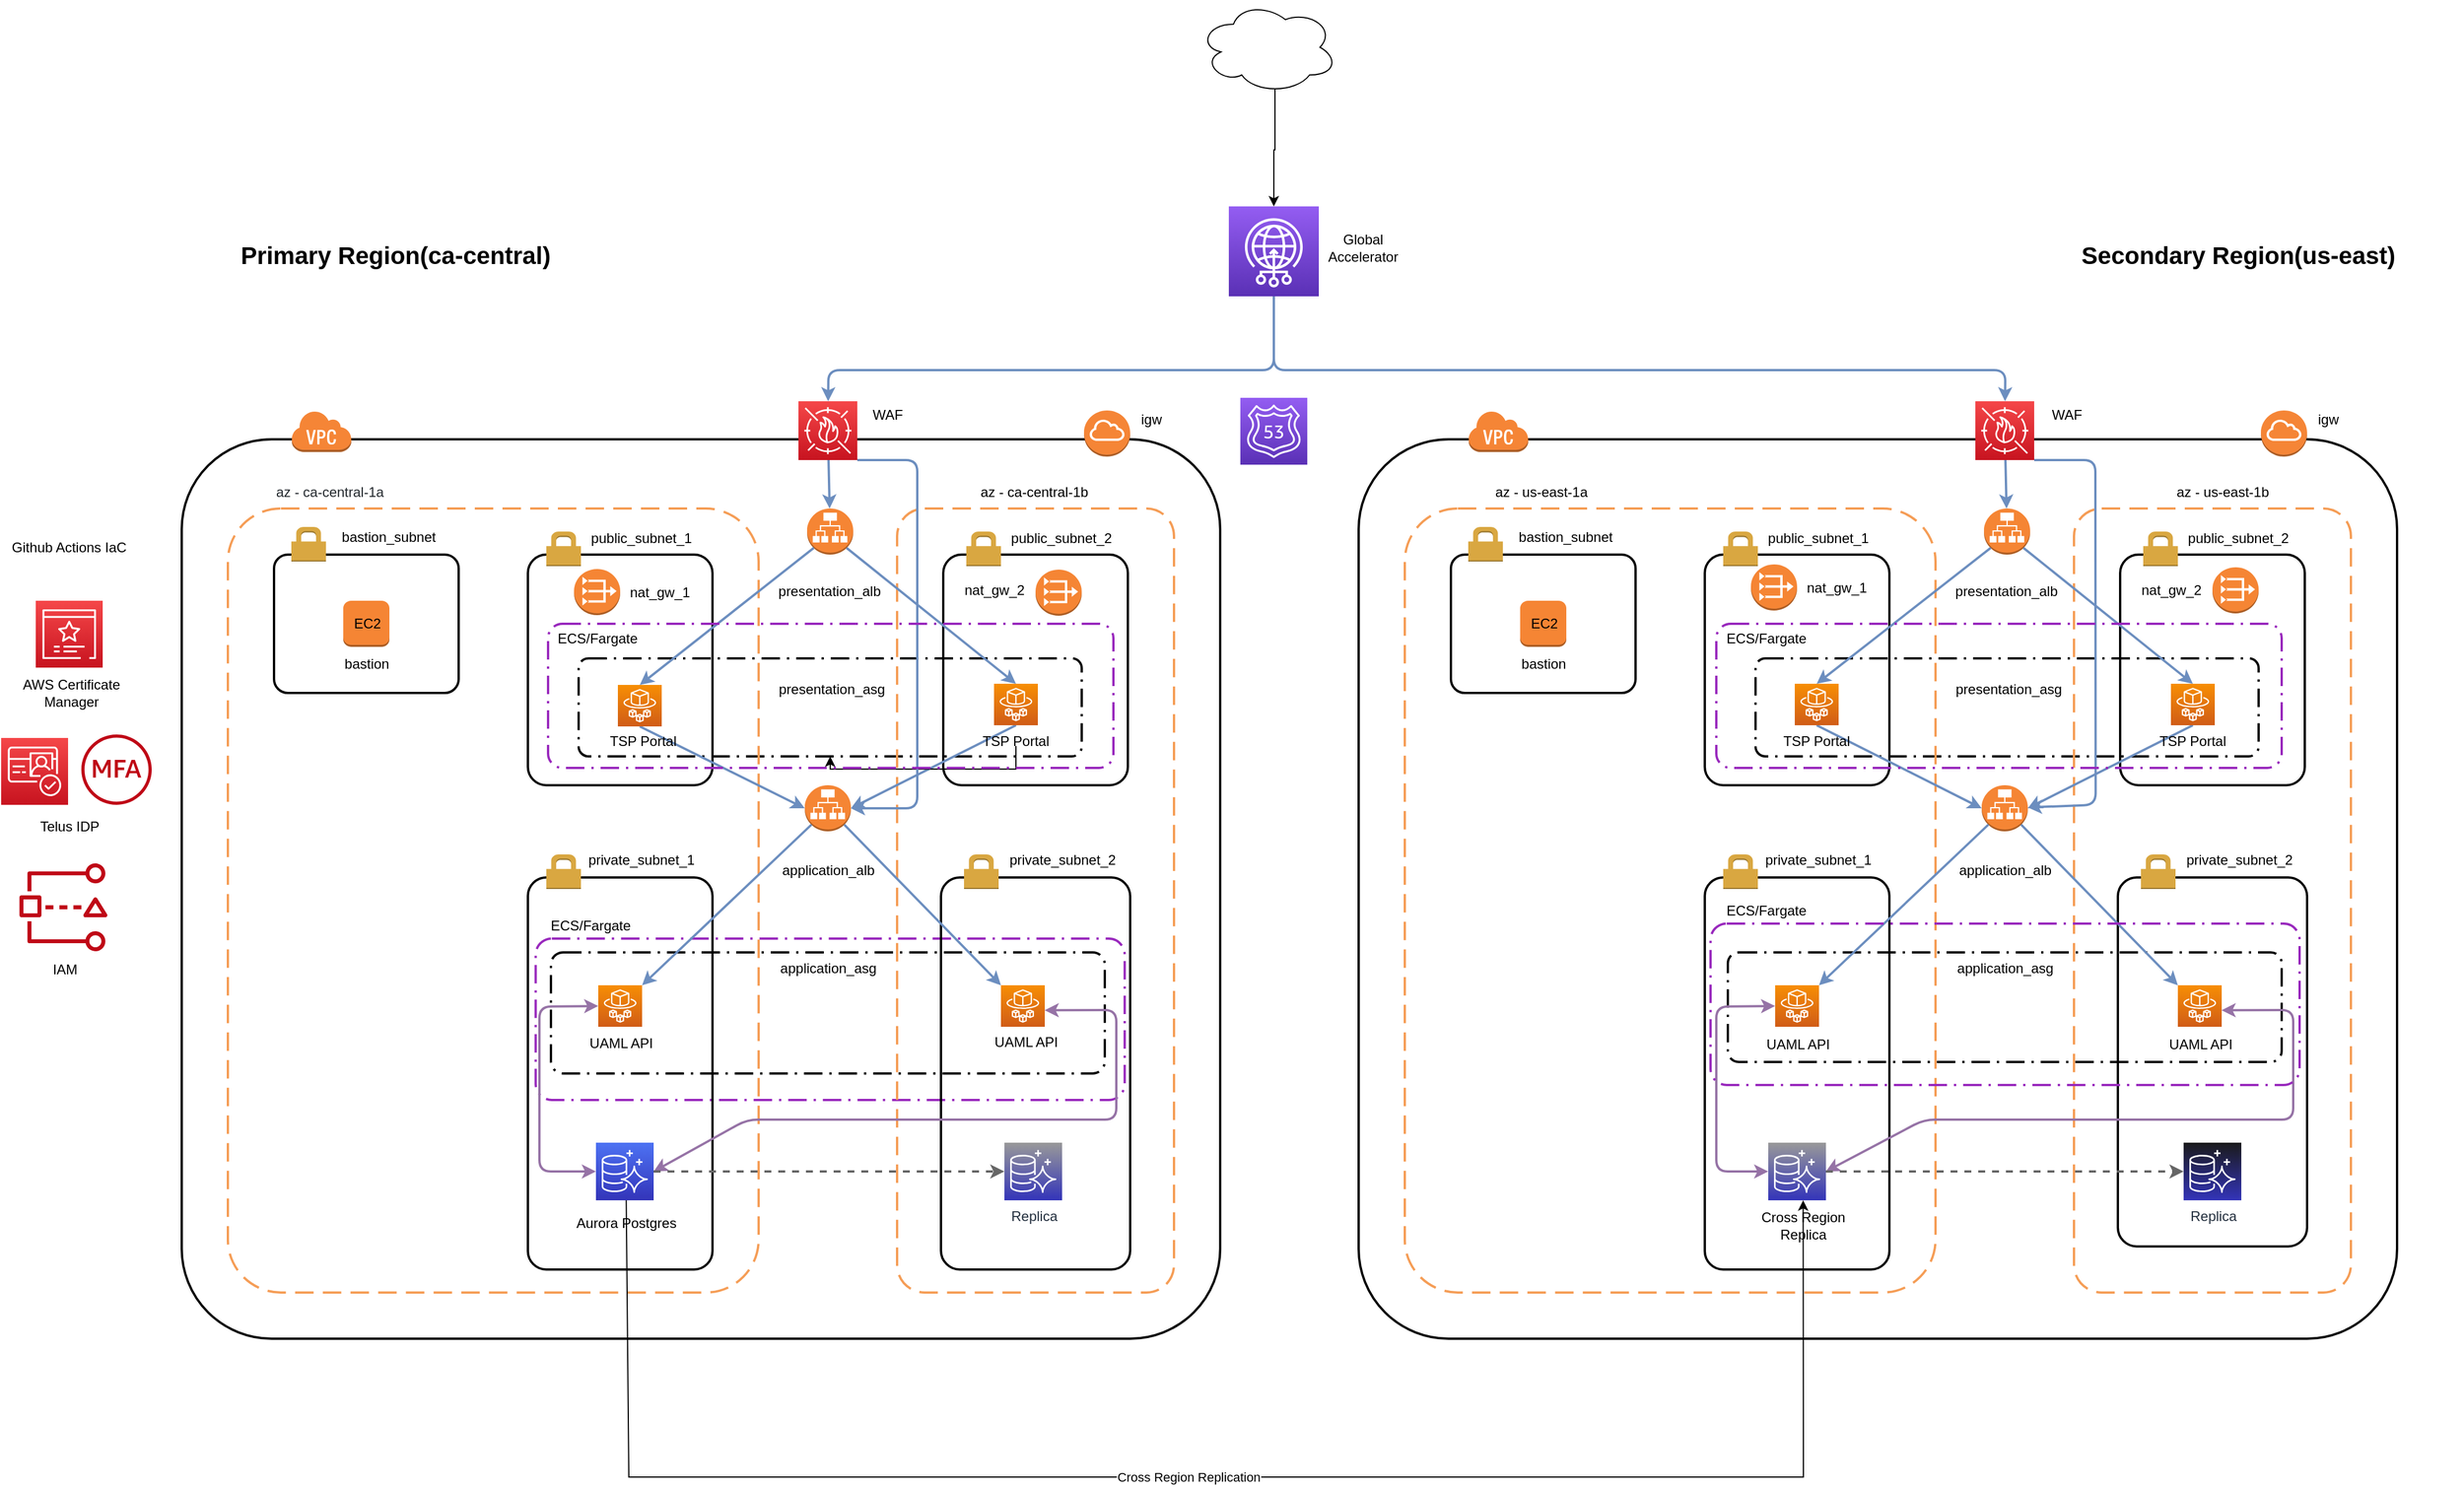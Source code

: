 <mxfile version="21.4.0" type="github">
  <diagram name="Page-1" id="gf-BKuZjwV0Vpxad8Ld4">
    <mxGraphModel dx="1208" dy="1549" grid="1" gridSize="10" guides="1" tooltips="1" connect="1" arrows="1" fold="1" page="1" pageScale="1" pageWidth="1169" pageHeight="827" math="0" shadow="0">
      <root>
        <mxCell id="0" />
        <mxCell id="1" parent="0" />
        <mxCell id="vMHtEO2u9wwgCgYgopus-24" value="" style="rounded=1;arcSize=10;dashed=1;fillColor=none;gradientColor=none;dashPattern=8 3 1 3;strokeWidth=2;strokeColor=#9929bd;" vertex="1" parent="1">
          <mxGeometry x="599.25" y="773" width="510.5" height="140" as="geometry" />
        </mxCell>
        <mxCell id="ibBu3tWBld4mr-qCmF8P-2" value="" style="rounded=1;arcSize=10;dashed=0;fillColor=none;gradientColor=none;strokeWidth=2;" parent="1" vertex="1">
          <mxGeometry x="292.5" y="340" width="900" height="780" as="geometry" />
        </mxCell>
        <mxCell id="ibBu3tWBld4mr-qCmF8P-3" value="" style="rounded=1;arcSize=10;dashed=1;fillColor=none;gradientColor=none;dashPattern=8 3 1 3;strokeWidth=2;" parent="1" vertex="1">
          <mxGeometry x="612.5" y="785" width="480" height="105" as="geometry" />
        </mxCell>
        <mxCell id="ibBu3tWBld4mr-qCmF8P-4" value="" style="rounded=1;arcSize=10;dashed=1;fillColor=none;gradientColor=none;dashPattern=8 3 1 3;strokeWidth=2;" parent="1" vertex="1">
          <mxGeometry x="636.5" y="530" width="436" height="85" as="geometry" />
        </mxCell>
        <mxCell id="ibBu3tWBld4mr-qCmF8P-5" value="" style="rounded=1;arcSize=10;dashed=1;strokeColor=#F59D56;fillColor=none;gradientColor=none;dashPattern=8 4;strokeWidth=2;" parent="1" vertex="1">
          <mxGeometry x="332.5" y="400" width="460" height="680" as="geometry" />
        </mxCell>
        <mxCell id="ibBu3tWBld4mr-qCmF8P-6" value="" style="rounded=1;arcSize=10;dashed=0;fillColor=none;gradientColor=none;strokeWidth=2;" parent="1" vertex="1">
          <mxGeometry x="592.5" y="440" width="160" height="200" as="geometry" />
        </mxCell>
        <mxCell id="ibBu3tWBld4mr-qCmF8P-7" value="" style="outlineConnect=0;dashed=0;verticalLabelPosition=bottom;verticalAlign=top;align=center;html=1;shape=mxgraph.aws3.internet_gateway;fillColor=#F58536;gradientColor=none;" parent="1" vertex="1">
          <mxGeometry x="1074.5" y="315" width="40" height="40" as="geometry" />
        </mxCell>
        <mxCell id="ibBu3tWBld4mr-qCmF8P-8" value="" style="outlineConnect=0;dashed=0;verticalLabelPosition=bottom;verticalAlign=top;align=center;html=1;shape=mxgraph.aws3.vpc_nat_gateway;fillColor=#F58534;gradientColor=none;" parent="1" vertex="1">
          <mxGeometry x="632.5" y="452.5" width="40" height="40" as="geometry" />
        </mxCell>
        <mxCell id="ibBu3tWBld4mr-qCmF8P-9" value="" style="dashed=0;html=1;shape=mxgraph.aws3.virtual_private_cloud;fillColor=#F58536;gradientColor=none;dashed=0;" parent="1" vertex="1">
          <mxGeometry x="387.5" y="315" width="52" height="36" as="geometry" />
        </mxCell>
        <mxCell id="ibBu3tWBld4mr-qCmF8P-10" value="" style="rounded=1;arcSize=10;dashed=1;strokeColor=#F59D56;fillColor=none;gradientColor=none;dashPattern=8 4;strokeWidth=2;" parent="1" vertex="1">
          <mxGeometry x="912.5" y="400" width="240" height="680" as="geometry" />
        </mxCell>
        <mxCell id="ibBu3tWBld4mr-qCmF8P-11" value="" style="dashed=0;html=1;shape=mxgraph.aws3.permissions;fillColor=#D9A741;gradientColor=none;dashed=0;" parent="1" vertex="1">
          <mxGeometry x="608.5" y="420" width="30" height="30" as="geometry" />
        </mxCell>
        <mxCell id="ibBu3tWBld4mr-qCmF8P-12" value="" style="rounded=1;arcSize=10;dashed=0;fillColor=none;gradientColor=none;strokeWidth=2;" parent="1" vertex="1">
          <mxGeometry x="952.5" y="440" width="160" height="200" as="geometry" />
        </mxCell>
        <mxCell id="ibBu3tWBld4mr-qCmF8P-13" value="" style="dashed=0;html=1;shape=mxgraph.aws3.permissions;fillColor=#D9A741;gradientColor=none;dashed=0;" parent="1" vertex="1">
          <mxGeometry x="972.5" y="420" width="30" height="30" as="geometry" />
        </mxCell>
        <mxCell id="ibBu3tWBld4mr-qCmF8P-14" value="" style="rounded=1;arcSize=10;dashed=0;fillColor=none;gradientColor=none;strokeWidth=2;" parent="1" vertex="1">
          <mxGeometry x="592.5" y="720" width="160" height="340" as="geometry" />
        </mxCell>
        <mxCell id="ibBu3tWBld4mr-qCmF8P-15" value="" style="dashed=0;html=1;shape=mxgraph.aws3.permissions;fillColor=#D9A741;gradientColor=none;dashed=0;" parent="1" vertex="1">
          <mxGeometry x="608.5" y="700" width="30" height="30" as="geometry" />
        </mxCell>
        <mxCell id="ibBu3tWBld4mr-qCmF8P-16" value="" style="rounded=1;arcSize=10;dashed=0;fillColor=none;gradientColor=none;strokeWidth=2;" parent="1" vertex="1">
          <mxGeometry x="950.5" y="720" width="164" height="340" as="geometry" />
        </mxCell>
        <mxCell id="ibBu3tWBld4mr-qCmF8P-17" value="" style="dashed=0;html=1;shape=mxgraph.aws3.permissions;fillColor=#D9A741;gradientColor=none;dashed=0;" parent="1" vertex="1">
          <mxGeometry x="970.5" y="700" width="30" height="30" as="geometry" />
        </mxCell>
        <mxCell id="ibBu3tWBld4mr-qCmF8P-18" value="" style="outlineConnect=0;dashed=0;verticalLabelPosition=bottom;verticalAlign=top;align=center;html=1;shape=mxgraph.aws3.vpc_nat_gateway;fillColor=#F58534;gradientColor=none;" parent="1" vertex="1">
          <mxGeometry x="1032.5" y="453" width="40" height="40" as="geometry" />
        </mxCell>
        <mxCell id="ibBu3tWBld4mr-qCmF8P-21" value="" style="outlineConnect=0;dashed=0;verticalLabelPosition=bottom;verticalAlign=top;align=center;html=1;shape=mxgraph.aws3.application_load_balancer;fillColor=#F58534;gradientColor=none;" parent="1" vertex="1">
          <mxGeometry x="834.5" y="400" width="40" height="40" as="geometry" />
        </mxCell>
        <mxCell id="ibBu3tWBld4mr-qCmF8P-22" value="" style="outlineConnect=0;dashed=0;verticalLabelPosition=bottom;verticalAlign=top;align=center;html=1;shape=mxgraph.aws3.application_load_balancer;fillColor=#F58534;gradientColor=none;" parent="1" vertex="1">
          <mxGeometry x="832.5" y="640" width="40" height="40" as="geometry" />
        </mxCell>
        <mxCell id="ibBu3tWBld4mr-qCmF8P-23" value="" style="endArrow=classic;html=1;exitX=0.145;exitY=0.855;exitDx=0;exitDy=0;exitPerimeter=0;strokeWidth=2;fillColor=#dae8fc;strokeColor=#6c8ebf;entryX=0.5;entryY=0;entryDx=0;entryDy=0;entryPerimeter=0;" parent="1" source="ibBu3tWBld4mr-qCmF8P-21" edge="1" target="ibBu3tWBld4mr-qCmF8P-76">
          <mxGeometry width="50" height="50" relative="1" as="geometry">
            <mxPoint x="832.5" y="500" as="sourcePoint" />
            <mxPoint x="692.5" y="560" as="targetPoint" />
          </mxGeometry>
        </mxCell>
        <mxCell id="ibBu3tWBld4mr-qCmF8P-24" value="" style="endArrow=classic;html=1;exitX=0.855;exitY=0.855;exitDx=0;exitDy=0;exitPerimeter=0;entryX=0.5;entryY=0;entryDx=0;entryDy=0;entryPerimeter=0;strokeWidth=2;fillColor=#dae8fc;strokeColor=#6c8ebf;" parent="1" source="ibBu3tWBld4mr-qCmF8P-21" edge="1" target="ibBu3tWBld4mr-qCmF8P-78">
          <mxGeometry width="50" height="50" relative="1" as="geometry">
            <mxPoint x="822.5" y="530" as="sourcePoint" />
            <mxPoint x="1012.5" y="560" as="targetPoint" />
          </mxGeometry>
        </mxCell>
        <mxCell id="ibBu3tWBld4mr-qCmF8P-25" value="" style="endArrow=classic;html=1;exitX=0.145;exitY=0.855;exitDx=0;exitDy=0;exitPerimeter=0;entryX=1;entryY=0;entryDx=0;entryDy=0;strokeWidth=2;fillColor=#dae8fc;strokeColor=#6c8ebf;entryPerimeter=0;" parent="1" source="ibBu3tWBld4mr-qCmF8P-22" target="ibBu3tWBld4mr-qCmF8P-66" edge="1">
          <mxGeometry width="50" height="50" relative="1" as="geometry">
            <mxPoint x="522.5" y="1110" as="sourcePoint" />
            <mxPoint x="681.5" y="822" as="targetPoint" />
          </mxGeometry>
        </mxCell>
        <mxCell id="ibBu3tWBld4mr-qCmF8P-26" value="" style="endArrow=classic;html=1;exitX=0.855;exitY=0.855;exitDx=0;exitDy=0;exitPerimeter=0;entryX=0;entryY=0;entryDx=0;entryDy=0;entryPerimeter=0;strokeWidth=2;fillColor=#dae8fc;strokeColor=#6c8ebf;" parent="1" source="ibBu3tWBld4mr-qCmF8P-22" target="ibBu3tWBld4mr-qCmF8P-69" edge="1">
          <mxGeometry width="50" height="50" relative="1" as="geometry">
            <mxPoint x="822.5" y="760" as="sourcePoint" />
            <mxPoint x="1020.5" y="824.5" as="targetPoint" />
          </mxGeometry>
        </mxCell>
        <mxCell id="ibBu3tWBld4mr-qCmF8P-27" value="" style="endArrow=classic;html=1;strokeWidth=2;fillColor=#dae8fc;strokeColor=#6c8ebf;" parent="1" source="NAflZjk8BzPBNZpsXSza-2" target="ibBu3tWBld4mr-qCmF8P-21" edge="1">
          <mxGeometry width="50" height="50" relative="1" as="geometry">
            <mxPoint x="854.5" y="310" as="sourcePoint" />
            <mxPoint x="572.5" y="1060" as="targetPoint" />
          </mxGeometry>
        </mxCell>
        <mxCell id="A2ULi18Q9b9GqN2XgIJL-15" style="edgeStyle=orthogonalEdgeStyle;rounded=0;orthogonalLoop=1;jettySize=auto;html=1;exitX=0.55;exitY=0.95;exitDx=0;exitDy=0;exitPerimeter=0;entryX=0.5;entryY=0;entryDx=0;entryDy=0;entryPerimeter=0;" parent="1" source="ibBu3tWBld4mr-qCmF8P-28" target="A2ULi18Q9b9GqN2XgIJL-12" edge="1">
          <mxGeometry relative="1" as="geometry" />
        </mxCell>
        <mxCell id="ibBu3tWBld4mr-qCmF8P-28" value="" style="ellipse;shape=cloud;whiteSpace=wrap;html=1;" parent="1" vertex="1">
          <mxGeometry x="1174" y="-40" width="120" height="80" as="geometry" />
        </mxCell>
        <mxCell id="ibBu3tWBld4mr-qCmF8P-29" value="" style="endArrow=classic;html=1;strokeWidth=2;exitX=0.5;exitY=1;exitDx=0;exitDy=0;exitPerimeter=0;entryX=0;entryY=0.5;entryDx=0;entryDy=0;entryPerimeter=0;fillColor=#dae8fc;strokeColor=#6c8ebf;" parent="1" target="ibBu3tWBld4mr-qCmF8P-22" edge="1" source="ibBu3tWBld4mr-qCmF8P-76">
          <mxGeometry width="50" height="50" relative="1" as="geometry">
            <mxPoint x="692.5" y="600" as="sourcePoint" />
            <mxPoint x="692.5" y="650" as="targetPoint" />
          </mxGeometry>
        </mxCell>
        <mxCell id="ibBu3tWBld4mr-qCmF8P-30" value="" style="endArrow=classic;html=1;strokeWidth=2;exitX=0.5;exitY=1;exitDx=0;exitDy=0;exitPerimeter=0;entryX=1;entryY=0.5;entryDx=0;entryDy=0;entryPerimeter=0;fillColor=#dae8fc;strokeColor=#6c8ebf;" parent="1" target="ibBu3tWBld4mr-qCmF8P-22" edge="1" source="ibBu3tWBld4mr-qCmF8P-78">
          <mxGeometry width="50" height="50" relative="1" as="geometry">
            <mxPoint x="1012.5" y="600" as="sourcePoint" />
            <mxPoint x="1002.5" y="650" as="targetPoint" />
          </mxGeometry>
        </mxCell>
        <mxCell id="ibBu3tWBld4mr-qCmF8P-31" value="" style="endArrow=classic;startArrow=classic;html=1;strokeWidth=2;fillColor=#e1d5e7;strokeColor=#9673a6;entryX=0;entryY=0.5;entryDx=0;entryDy=0;entryPerimeter=0;exitX=0;exitY=0.5;exitDx=0;exitDy=0;exitPerimeter=0;" parent="1" source="A2ULi18Q9b9GqN2XgIJL-1" target="ibBu3tWBld4mr-qCmF8P-66" edge="1">
          <mxGeometry width="50" height="50" relative="1" as="geometry">
            <mxPoint x="656" y="975.249" as="sourcePoint" />
            <mxPoint x="654.5" y="832" as="targetPoint" />
            <Array as="points">
              <mxPoint x="602.5" y="975" />
              <mxPoint x="602.5" y="832" />
            </Array>
          </mxGeometry>
        </mxCell>
        <mxCell id="ibBu3tWBld4mr-qCmF8P-32" value="" style="endArrow=classic;startArrow=classic;html=1;strokeWidth=2;fillColor=#e1d5e7;strokeColor=#9673a6;exitX=1;exitY=0.5;exitDx=0;exitDy=0;exitPerimeter=0;entryX=0.997;entryY=0.601;entryDx=0;entryDy=0;entryPerimeter=0;" parent="1" target="ibBu3tWBld4mr-qCmF8P-69" edge="1" source="A2ULi18Q9b9GqN2XgIJL-1">
          <mxGeometry width="50" height="50" relative="1" as="geometry">
            <mxPoint x="728.5" y="960.22" as="sourcePoint" />
            <mxPoint x="1047.5" y="834.5" as="targetPoint" />
            <Array as="points">
              <mxPoint x="782.5" y="930" />
              <mxPoint x="1102.5" y="930" />
              <mxPoint x="1102.5" y="835" />
            </Array>
          </mxGeometry>
        </mxCell>
        <mxCell id="ibBu3tWBld4mr-qCmF8P-33" value="" style="endArrow=classic;startArrow=none;html=1;strokeWidth=2;dashed=1;fillColor=#f5f5f5;strokeColor=#666666;entryX=0;entryY=0.5;entryDx=0;entryDy=0;entryPerimeter=0;endFill=1;startFill=0;exitX=1;exitY=0.5;exitDx=0;exitDy=0;exitPerimeter=0;" parent="1" source="A2ULi18Q9b9GqN2XgIJL-1" target="A2ULi18Q9b9GqN2XgIJL-3" edge="1">
          <mxGeometry width="50" height="50" relative="1" as="geometry">
            <mxPoint x="699.5" y="975.35" as="sourcePoint" />
            <mxPoint x="999" y="975.35" as="targetPoint" />
          </mxGeometry>
        </mxCell>
        <mxCell id="ibBu3tWBld4mr-qCmF8P-34" value="public_subnet_1" style="text;html=1;strokeColor=none;fillColor=none;align=center;verticalAlign=middle;whiteSpace=wrap;rounded=0;" parent="1" vertex="1">
          <mxGeometry x="670.5" y="416" width="40" height="20" as="geometry" />
        </mxCell>
        <mxCell id="ibBu3tWBld4mr-qCmF8P-35" value="public_subnet_2" style="text;html=1;strokeColor=none;fillColor=none;align=center;verticalAlign=middle;whiteSpace=wrap;rounded=0;" parent="1" vertex="1">
          <mxGeometry x="1034.5" y="416" width="40" height="20" as="geometry" />
        </mxCell>
        <mxCell id="ibBu3tWBld4mr-qCmF8P-36" value="private_subnet_1" style="text;html=1;strokeColor=none;fillColor=none;align=center;verticalAlign=middle;whiteSpace=wrap;rounded=0;" parent="1" vertex="1">
          <mxGeometry x="670.5" y="695" width="40" height="20" as="geometry" />
        </mxCell>
        <mxCell id="ibBu3tWBld4mr-qCmF8P-37" value="private_subnet_2" style="text;html=1;strokeColor=none;fillColor=none;align=center;verticalAlign=middle;whiteSpace=wrap;rounded=0;" parent="1" vertex="1">
          <mxGeometry x="1035.5" y="695" width="40" height="20" as="geometry" />
        </mxCell>
        <mxCell id="ibBu3tWBld4mr-qCmF8P-38" value="" style="rounded=1;arcSize=10;dashed=0;fillColor=none;gradientColor=none;strokeWidth=2;" parent="1" vertex="1">
          <mxGeometry x="372.5" y="440" width="160" height="120" as="geometry" />
        </mxCell>
        <mxCell id="ibBu3tWBld4mr-qCmF8P-39" value="" style="dashed=0;html=1;shape=mxgraph.aws3.permissions;fillColor=#D9A741;gradientColor=none;dashed=0;" parent="1" vertex="1">
          <mxGeometry x="387.5" y="416" width="30" height="30" as="geometry" />
        </mxCell>
        <mxCell id="ibBu3tWBld4mr-qCmF8P-40" value="bastion_subnet" style="text;html=1;strokeColor=none;fillColor=none;align=center;verticalAlign=middle;whiteSpace=wrap;rounded=0;" parent="1" vertex="1">
          <mxGeometry x="451.5" y="415" width="40" height="20" as="geometry" />
        </mxCell>
        <mxCell id="ibBu3tWBld4mr-qCmF8P-41" value="EC2" style="outlineConnect=0;dashed=0;verticalLabelPosition=middle;verticalAlign=middle;align=center;html=1;shape=mxgraph.aws3.instance;fillColor=#F58534;gradientColor=none;labelPosition=center;" parent="1" vertex="1">
          <mxGeometry x="432.5" y="480" width="40" height="40" as="geometry" />
        </mxCell>
        <mxCell id="ibBu3tWBld4mr-qCmF8P-42" value="igw" style="text;html=1;strokeColor=none;fillColor=none;align=center;verticalAlign=middle;whiteSpace=wrap;rounded=0;" parent="1" vertex="1">
          <mxGeometry x="1112.5" y="313" width="40" height="20" as="geometry" />
        </mxCell>
        <mxCell id="ibBu3tWBld4mr-qCmF8P-43" value="nat_gw_1" style="text;html=1;strokeColor=none;fillColor=none;align=center;verticalAlign=middle;whiteSpace=wrap;rounded=0;" parent="1" vertex="1">
          <mxGeometry x="686.5" y="462.5" width="40" height="20" as="geometry" />
        </mxCell>
        <mxCell id="ibBu3tWBld4mr-qCmF8P-44" value="nat_gw_2" style="text;html=1;strokeColor=none;fillColor=none;align=center;verticalAlign=middle;whiteSpace=wrap;rounded=0;" parent="1" vertex="1">
          <mxGeometry x="976.5" y="461" width="40" height="20" as="geometry" />
        </mxCell>
        <mxCell id="ibBu3tWBld4mr-qCmF8P-45" value="presentation_asg" style="text;html=1;strokeColor=none;fillColor=none;align=center;verticalAlign=middle;whiteSpace=wrap;rounded=0;" parent="1" vertex="1">
          <mxGeometry x="835.5" y="547" width="40" height="20" as="geometry" />
        </mxCell>
        <mxCell id="ibBu3tWBld4mr-qCmF8P-46" value="application_asg" style="text;html=1;strokeColor=none;fillColor=none;align=center;verticalAlign=middle;whiteSpace=wrap;rounded=0;" parent="1" vertex="1">
          <mxGeometry x="832.5" y="789" width="40" height="20" as="geometry" />
        </mxCell>
        <mxCell id="ibBu3tWBld4mr-qCmF8P-47" value="presentation_alb" style="text;html=1;strokeColor=none;fillColor=none;align=center;verticalAlign=middle;whiteSpace=wrap;rounded=0;" parent="1" vertex="1">
          <mxGeometry x="833.5" y="462" width="40" height="20" as="geometry" />
        </mxCell>
        <mxCell id="ibBu3tWBld4mr-qCmF8P-48" value="application_alb" style="text;html=1;" parent="1" vertex="1">
          <mxGeometry x="810.5" y="700" width="110" height="30" as="geometry" />
        </mxCell>
        <mxCell id="ibBu3tWBld4mr-qCmF8P-49" value="&lt;span style=&quot;color: rgb(36 , 41 , 46) ; font-family: , &amp;quot;consolas&amp;quot; , &amp;quot;liberation mono&amp;quot; , &amp;quot;menlo&amp;quot; , monospace ; white-space: pre ; background-color: rgb(255 , 255 , 255)&quot;&gt;az - ca-central-1a&lt;/span&gt;" style="text;html=1;strokeColor=none;fillColor=none;align=center;verticalAlign=middle;whiteSpace=wrap;rounded=0;" parent="1" vertex="1">
          <mxGeometry x="400.5" y="376" width="40" height="20" as="geometry" />
        </mxCell>
        <mxCell id="ibBu3tWBld4mr-qCmF8P-50" value="az - ca-central-1b" style="text;html=1;strokeColor=none;fillColor=none;align=center;verticalAlign=middle;whiteSpace=wrap;rounded=0;" parent="1" vertex="1">
          <mxGeometry x="980" y="376" width="102.5" height="20" as="geometry" />
        </mxCell>
        <mxCell id="ibBu3tWBld4mr-qCmF8P-51" value="Aurora Postgres" style="text;html=1;strokeColor=none;fillColor=none;align=center;verticalAlign=middle;whiteSpace=wrap;rounded=0;" parent="1" vertex="1">
          <mxGeometry x="632.75" y="1010" width="90" height="20" as="geometry" />
        </mxCell>
        <mxCell id="ibBu3tWBld4mr-qCmF8P-55" value="UAML API" style="text;html=1;strokeColor=none;fillColor=none;align=center;verticalAlign=middle;whiteSpace=wrap;rounded=0;" parent="1" vertex="1">
          <mxGeometry x="643.25" y="859" width="60.75" height="9" as="geometry" />
        </mxCell>
        <mxCell id="ibBu3tWBld4mr-qCmF8P-59" value="Primary Region(ca-central)" style="text;html=1;strokeColor=none;fillColor=none;align=center;verticalAlign=middle;whiteSpace=wrap;rounded=0;fontStyle=1;fontSize=21;" parent="1" vertex="1">
          <mxGeometry x="282.5" y="170" width="390" height="20" as="geometry" />
        </mxCell>
        <mxCell id="ibBu3tWBld4mr-qCmF8P-65" value="bastion" style="text;html=1;strokeColor=none;fillColor=none;align=center;verticalAlign=middle;whiteSpace=wrap;rounded=0;fontSize=12;" parent="1" vertex="1">
          <mxGeometry x="432.5" y="525" width="40" height="20" as="geometry" />
        </mxCell>
        <mxCell id="ibBu3tWBld4mr-qCmF8P-66" value="" style="sketch=0;points=[[0,0,0],[0.25,0,0],[0.5,0,0],[0.75,0,0],[1,0,0],[0,1,0],[0.25,1,0],[0.5,1,0],[0.75,1,0],[1,1,0],[0,0.25,0],[0,0.5,0],[0,0.75,0],[1,0.25,0],[1,0.5,0],[1,0.75,0]];outlineConnect=0;fontColor=#232F3E;gradientColor=#F78E04;gradientDirection=north;fillColor=#D05C17;strokeColor=#ffffff;dashed=0;verticalLabelPosition=bottom;verticalAlign=top;align=center;html=1;fontSize=12;fontStyle=0;aspect=fixed;shape=mxgraph.aws4.resourceIcon;resIcon=mxgraph.aws4.fargate;" parent="1" vertex="1">
          <mxGeometry x="653.5" y="813.5" width="38" height="36" as="geometry" />
        </mxCell>
        <mxCell id="ibBu3tWBld4mr-qCmF8P-69" value="" style="sketch=0;points=[[0,0,0],[0.25,0,0],[0.5,0,0],[0.75,0,0],[1,0,0],[0,1,0],[0.25,1,0],[0.5,1,0],[0.75,1,0],[1,1,0],[0,0.25,0],[0,0.5,0],[0,0.75,0],[1,0.25,0],[1,0.5,0],[1,0.75,0]];outlineConnect=0;fontColor=#232F3E;gradientColor=#F78E04;gradientDirection=north;fillColor=#D05C17;strokeColor=#ffffff;dashed=0;verticalLabelPosition=bottom;verticalAlign=top;align=center;html=1;fontSize=12;fontStyle=0;aspect=fixed;shape=mxgraph.aws4.resourceIcon;resIcon=mxgraph.aws4.fargate;" parent="1" vertex="1">
          <mxGeometry x="1002.5" y="813.5" width="38" height="36" as="geometry" />
        </mxCell>
        <mxCell id="ibBu3tWBld4mr-qCmF8P-70" value="UAML API" style="text;html=1;strokeColor=none;fillColor=none;align=center;verticalAlign=middle;whiteSpace=wrap;rounded=0;" parent="1" vertex="1">
          <mxGeometry x="993.25" y="858" width="62.75" height="9" as="geometry" />
        </mxCell>
        <mxCell id="ibBu3tWBld4mr-qCmF8P-76" value="" style="sketch=0;points=[[0,0,0],[0.25,0,0],[0.5,0,0],[0.75,0,0],[1,0,0],[0,1,0],[0.25,1,0],[0.5,1,0],[0.75,1,0],[1,1,0],[0,0.25,0],[0,0.5,0],[0,0.75,0],[1,0.25,0],[1,0.5,0],[1,0.75,0]];outlineConnect=0;fontColor=#232F3E;gradientColor=#F78E04;gradientDirection=north;fillColor=#D05C17;strokeColor=#ffffff;dashed=0;verticalLabelPosition=bottom;verticalAlign=top;align=center;html=1;fontSize=12;fontStyle=0;aspect=fixed;shape=mxgraph.aws4.resourceIcon;resIcon=mxgraph.aws4.fargate;" parent="1" vertex="1">
          <mxGeometry x="670.5" y="553" width="38" height="36" as="geometry" />
        </mxCell>
        <mxCell id="ibBu3tWBld4mr-qCmF8P-78" value="" style="sketch=0;points=[[0,0,0],[0.25,0,0],[0.5,0,0],[0.75,0,0],[1,0,0],[0,1,0],[0.25,1,0],[0.5,1,0],[0.75,1,0],[1,1,0],[0,0.25,0],[0,0.5,0],[0,0.75,0],[1,0.25,0],[1,0.5,0],[1,0.75,0]];outlineConnect=0;fontColor=#232F3E;gradientColor=#F78E04;gradientDirection=north;fillColor=#D05C17;strokeColor=#ffffff;dashed=0;verticalLabelPosition=bottom;verticalAlign=top;align=center;html=1;fontSize=12;fontStyle=0;aspect=fixed;shape=mxgraph.aws4.resourceIcon;resIcon=mxgraph.aws4.fargate;" parent="1" vertex="1">
          <mxGeometry x="996.5" y="552" width="38" height="36" as="geometry" />
        </mxCell>
        <mxCell id="ibBu3tWBld4mr-qCmF8P-79" value="" style="sketch=0;points=[[0,0,0],[0.25,0,0],[0.5,0,0],[0.75,0,0],[1,0,0],[0,1,0],[0.25,1,0],[0.5,1,0],[0.75,1,0],[1,1,0],[0,0.25,0],[0,0.5,0],[0,0.75,0],[1,0.25,0],[1,0.5,0],[1,0.75,0]];outlineConnect=0;fontColor=#232F3E;gradientColor=#945DF2;gradientDirection=north;fillColor=#5A30B5;strokeColor=#ffffff;dashed=0;verticalLabelPosition=bottom;verticalAlign=top;align=center;html=1;fontSize=12;fontStyle=0;aspect=fixed;shape=mxgraph.aws4.resourceIcon;resIcon=mxgraph.aws4.route_53;" parent="1" vertex="1">
          <mxGeometry x="1210" y="304" width="58" height="58" as="geometry" />
        </mxCell>
        <mxCell id="ibBu3tWBld4mr-qCmF8P-80" value="" style="sketch=0;points=[[0,0,0],[0.25,0,0],[0.5,0,0],[0.75,0,0],[1,0,0],[0,1,0],[0.25,1,0],[0.5,1,0],[0.75,1,0],[1,1,0],[0,0.25,0],[0,0.5,0],[0,0.75,0],[1,0.25,0],[1,0.5,0],[1,0.75,0]];outlineConnect=0;fontColor=#232F3E;gradientColor=#F54749;gradientDirection=north;fillColor=#C7131F;strokeColor=#ffffff;dashed=0;verticalLabelPosition=bottom;verticalAlign=top;align=center;html=1;fontSize=12;fontStyle=0;aspect=fixed;shape=mxgraph.aws4.resourceIcon;resIcon=mxgraph.aws4.certificate_manager_3;" parent="1" vertex="1">
          <mxGeometry x="166" y="480" width="58" height="58" as="geometry" />
        </mxCell>
        <mxCell id="ibBu3tWBld4mr-qCmF8P-81" value="" style="sketch=0;points=[[0,0,0],[0.25,0,0],[0.5,0,0],[0.75,0,0],[1,0,0],[0,1,0],[0.25,1,0],[0.5,1,0],[0.75,1,0],[1,1,0],[0,0.25,0],[0,0.5,0],[0,0.75,0],[1,0.25,0],[1,0.5,0],[1,0.75,0]];outlineConnect=0;fontColor=#232F3E;gradientColor=#F54749;gradientDirection=north;fillColor=#C7131F;strokeColor=#ffffff;dashed=0;verticalLabelPosition=bottom;verticalAlign=top;align=center;html=1;fontSize=12;fontStyle=0;aspect=fixed;shape=mxgraph.aws4.resourceIcon;resIcon=mxgraph.aws4.cognito;" parent="1" vertex="1">
          <mxGeometry x="136" y="599" width="58" height="58" as="geometry" />
        </mxCell>
        <mxCell id="NAflZjk8BzPBNZpsXSza-3" value="" style="endArrow=classic;html=1;strokeWidth=2;fillColor=#dae8fc;strokeColor=#6c8ebf;exitX=0.5;exitY=1;exitDx=0;exitDy=0;exitPerimeter=0;" parent="1" source="A2ULi18Q9b9GqN2XgIJL-12" target="NAflZjk8BzPBNZpsXSza-2" edge="1">
          <mxGeometry width="50" height="50" relative="1" as="geometry">
            <mxPoint x="854.5" y="310" as="sourcePoint" />
            <mxPoint x="855" y="400" as="targetPoint" />
            <Array as="points">
              <mxPoint x="1239" y="280" />
              <mxPoint x="853" y="280" />
            </Array>
          </mxGeometry>
        </mxCell>
        <mxCell id="NAflZjk8BzPBNZpsXSza-2" value="" style="sketch=0;points=[[0,0,0],[0.25,0,0],[0.5,0,0],[0.75,0,0],[1,0,0],[0,1,0],[0.25,1,0],[0.5,1,0],[0.75,1,0],[1,1,0],[0,0.25,0],[0,0.5,0],[0,0.75,0],[1,0.25,0],[1,0.5,0],[1,0.75,0]];outlineConnect=0;fontColor=#232F3E;gradientColor=#F54749;gradientDirection=north;fillColor=#C7131F;strokeColor=#ffffff;dashed=0;verticalLabelPosition=bottom;verticalAlign=top;align=center;html=1;fontSize=12;fontStyle=0;aspect=fixed;shape=mxgraph.aws4.resourceIcon;resIcon=mxgraph.aws4.waf;" parent="1" vertex="1">
          <mxGeometry x="827" y="307" width="51" height="51" as="geometry" />
        </mxCell>
        <mxCell id="NAflZjk8BzPBNZpsXSza-5" value="Github Actions IaC" style="shape=image;verticalLabelPosition=bottom;labelBackgroundColor=default;verticalAlign=top;aspect=fixed;imageAspect=0;image=https://seeklogo.com/images/G/github-actions-logo-031704BDC6-seeklogo.com.png;" parent="1" vertex="1">
          <mxGeometry x="170" y="370" width="50" height="50" as="geometry" />
        </mxCell>
        <mxCell id="UGLuprviDHtJ66Gd5Cty-1" value="" style="rounded=1;arcSize=10;dashed=0;fillColor=none;gradientColor=none;strokeWidth=2;" parent="1" vertex="1">
          <mxGeometry x="1312.5" y="340" width="900" height="780" as="geometry" />
        </mxCell>
        <mxCell id="UGLuprviDHtJ66Gd5Cty-2" value="" style="rounded=1;arcSize=10;dashed=1;fillColor=none;gradientColor=none;dashPattern=8 3 1 3;strokeWidth=2;" parent="1" vertex="1">
          <mxGeometry x="1632.5" y="785" width="480" height="95" as="geometry" />
        </mxCell>
        <mxCell id="UGLuprviDHtJ66Gd5Cty-3" value="" style="rounded=1;arcSize=10;dashed=1;fillColor=none;gradientColor=none;dashPattern=8 3 1 3;strokeWidth=2;" parent="1" vertex="1">
          <mxGeometry x="1656.5" y="530" width="436" height="85" as="geometry" />
        </mxCell>
        <mxCell id="UGLuprviDHtJ66Gd5Cty-4" value="" style="rounded=1;arcSize=10;dashed=1;strokeColor=#F59D56;fillColor=none;gradientColor=none;dashPattern=8 4;strokeWidth=2;" parent="1" vertex="1">
          <mxGeometry x="1352.5" y="400" width="460" height="680" as="geometry" />
        </mxCell>
        <mxCell id="UGLuprviDHtJ66Gd5Cty-5" value="" style="rounded=1;arcSize=10;dashed=0;fillColor=none;gradientColor=none;strokeWidth=2;" parent="1" vertex="1">
          <mxGeometry x="1612.5" y="440" width="160" height="200" as="geometry" />
        </mxCell>
        <mxCell id="UGLuprviDHtJ66Gd5Cty-6" value="" style="outlineConnect=0;dashed=0;verticalLabelPosition=bottom;verticalAlign=top;align=center;html=1;shape=mxgraph.aws3.internet_gateway;fillColor=#F58536;gradientColor=none;" parent="1" vertex="1">
          <mxGeometry x="2094.5" y="315" width="40" height="40" as="geometry" />
        </mxCell>
        <mxCell id="UGLuprviDHtJ66Gd5Cty-7" value="" style="outlineConnect=0;dashed=0;verticalLabelPosition=bottom;verticalAlign=top;align=center;html=1;shape=mxgraph.aws3.vpc_nat_gateway;fillColor=#F58534;gradientColor=none;" parent="1" vertex="1">
          <mxGeometry x="1652.5" y="448.5" width="40" height="40" as="geometry" />
        </mxCell>
        <mxCell id="UGLuprviDHtJ66Gd5Cty-8" value="" style="dashed=0;html=1;shape=mxgraph.aws3.virtual_private_cloud;fillColor=#F58536;gradientColor=none;dashed=0;" parent="1" vertex="1">
          <mxGeometry x="1407.5" y="315" width="52" height="36" as="geometry" />
        </mxCell>
        <mxCell id="UGLuprviDHtJ66Gd5Cty-9" value="" style="rounded=1;arcSize=10;dashed=1;strokeColor=#F59D56;fillColor=none;gradientColor=none;dashPattern=8 4;strokeWidth=2;" parent="1" vertex="1">
          <mxGeometry x="1932.5" y="400" width="240" height="680" as="geometry" />
        </mxCell>
        <mxCell id="UGLuprviDHtJ66Gd5Cty-10" value="" style="dashed=0;html=1;shape=mxgraph.aws3.permissions;fillColor=#D9A741;gradientColor=none;dashed=0;" parent="1" vertex="1">
          <mxGeometry x="1628.5" y="420" width="30" height="30" as="geometry" />
        </mxCell>
        <mxCell id="UGLuprviDHtJ66Gd5Cty-11" value="" style="rounded=1;arcSize=10;dashed=0;fillColor=none;gradientColor=none;strokeWidth=2;" parent="1" vertex="1">
          <mxGeometry x="1972.5" y="440" width="160" height="200" as="geometry" />
        </mxCell>
        <mxCell id="UGLuprviDHtJ66Gd5Cty-12" value="" style="dashed=0;html=1;shape=mxgraph.aws3.permissions;fillColor=#D9A741;gradientColor=none;dashed=0;" parent="1" vertex="1">
          <mxGeometry x="1992.5" y="420" width="30" height="30" as="geometry" />
        </mxCell>
        <mxCell id="UGLuprviDHtJ66Gd5Cty-13" value="" style="rounded=1;arcSize=10;dashed=0;fillColor=none;gradientColor=none;strokeWidth=2;" parent="1" vertex="1">
          <mxGeometry x="1612.5" y="720" width="160" height="340" as="geometry" />
        </mxCell>
        <mxCell id="UGLuprviDHtJ66Gd5Cty-14" value="" style="dashed=0;html=1;shape=mxgraph.aws3.permissions;fillColor=#D9A741;gradientColor=none;dashed=0;" parent="1" vertex="1">
          <mxGeometry x="1628.5" y="700" width="30" height="30" as="geometry" />
        </mxCell>
        <mxCell id="UGLuprviDHtJ66Gd5Cty-15" value="" style="rounded=1;arcSize=10;dashed=0;fillColor=none;gradientColor=none;strokeWidth=2;" parent="1" vertex="1">
          <mxGeometry x="1970.5" y="720" width="164" height="320" as="geometry" />
        </mxCell>
        <mxCell id="UGLuprviDHtJ66Gd5Cty-16" value="" style="dashed=0;html=1;shape=mxgraph.aws3.permissions;fillColor=#D9A741;gradientColor=none;dashed=0;" parent="1" vertex="1">
          <mxGeometry x="1990.5" y="700" width="30" height="30" as="geometry" />
        </mxCell>
        <mxCell id="UGLuprviDHtJ66Gd5Cty-17" value="" style="outlineConnect=0;dashed=0;verticalLabelPosition=bottom;verticalAlign=top;align=center;html=1;shape=mxgraph.aws3.vpc_nat_gateway;fillColor=#F58534;gradientColor=none;" parent="1" vertex="1">
          <mxGeometry x="2052.5" y="451" width="40" height="40" as="geometry" />
        </mxCell>
        <mxCell id="UGLuprviDHtJ66Gd5Cty-18" value="" style="outlineConnect=0;dashed=0;verticalLabelPosition=bottom;verticalAlign=top;align=center;html=1;shape=mxgraph.aws3.application_load_balancer;fillColor=#F58534;gradientColor=none;" parent="1" vertex="1">
          <mxGeometry x="1854.5" y="400" width="40" height="40" as="geometry" />
        </mxCell>
        <mxCell id="UGLuprviDHtJ66Gd5Cty-19" value="" style="outlineConnect=0;dashed=0;verticalLabelPosition=bottom;verticalAlign=top;align=center;html=1;shape=mxgraph.aws3.application_load_balancer;fillColor=#F58534;gradientColor=none;" parent="1" vertex="1">
          <mxGeometry x="1852.5" y="640" width="40" height="40" as="geometry" />
        </mxCell>
        <mxCell id="UGLuprviDHtJ66Gd5Cty-20" value="" style="endArrow=classic;html=1;exitX=0.145;exitY=0.855;exitDx=0;exitDy=0;exitPerimeter=0;entryX=0.5;entryY=0;entryDx=0;entryDy=0;entryPerimeter=0;strokeWidth=2;fillColor=#dae8fc;strokeColor=#6c8ebf;" parent="1" source="UGLuprviDHtJ66Gd5Cty-18" edge="1" target="UGLuprviDHtJ66Gd5Cty-57">
          <mxGeometry width="50" height="50" relative="1" as="geometry">
            <mxPoint x="1852.5" y="500" as="sourcePoint" />
            <mxPoint x="1712.5" y="560" as="targetPoint" />
          </mxGeometry>
        </mxCell>
        <mxCell id="UGLuprviDHtJ66Gd5Cty-21" value="" style="endArrow=classic;html=1;exitX=0.855;exitY=0.855;exitDx=0;exitDy=0;exitPerimeter=0;entryX=0.5;entryY=0;entryDx=0;entryDy=0;entryPerimeter=0;strokeWidth=2;fillColor=#dae8fc;strokeColor=#6c8ebf;" parent="1" source="UGLuprviDHtJ66Gd5Cty-18" edge="1" target="UGLuprviDHtJ66Gd5Cty-58">
          <mxGeometry width="50" height="50" relative="1" as="geometry">
            <mxPoint x="1842.5" y="530" as="sourcePoint" />
            <mxPoint x="2032.5" y="560" as="targetPoint" />
          </mxGeometry>
        </mxCell>
        <mxCell id="UGLuprviDHtJ66Gd5Cty-22" value="" style="endArrow=classic;html=1;exitX=0.145;exitY=0.855;exitDx=0;exitDy=0;exitPerimeter=0;entryX=1;entryY=0;entryDx=0;entryDy=0;strokeWidth=2;fillColor=#dae8fc;strokeColor=#6c8ebf;entryPerimeter=0;" parent="1" source="UGLuprviDHtJ66Gd5Cty-19" target="UGLuprviDHtJ66Gd5Cty-52" edge="1">
          <mxGeometry width="50" height="50" relative="1" as="geometry">
            <mxPoint x="1542.5" y="1110" as="sourcePoint" />
            <mxPoint x="1701.5" y="822" as="targetPoint" />
          </mxGeometry>
        </mxCell>
        <mxCell id="UGLuprviDHtJ66Gd5Cty-23" value="" style="endArrow=classic;html=1;exitX=0.855;exitY=0.855;exitDx=0;exitDy=0;exitPerimeter=0;entryX=0;entryY=0;entryDx=0;entryDy=0;entryPerimeter=0;strokeWidth=2;fillColor=#dae8fc;strokeColor=#6c8ebf;" parent="1" source="UGLuprviDHtJ66Gd5Cty-19" target="UGLuprviDHtJ66Gd5Cty-53" edge="1">
          <mxGeometry width="50" height="50" relative="1" as="geometry">
            <mxPoint x="1842.5" y="760" as="sourcePoint" />
            <mxPoint x="2040.5" y="824.5" as="targetPoint" />
          </mxGeometry>
        </mxCell>
        <mxCell id="UGLuprviDHtJ66Gd5Cty-24" value="" style="endArrow=classic;html=1;strokeWidth=2;fillColor=#dae8fc;strokeColor=#6c8ebf;" parent="1" source="UGLuprviDHtJ66Gd5Cty-60" target="UGLuprviDHtJ66Gd5Cty-18" edge="1">
          <mxGeometry width="50" height="50" relative="1" as="geometry">
            <mxPoint x="1874.5" y="310" as="sourcePoint" />
            <mxPoint x="1592.5" y="1060" as="targetPoint" />
          </mxGeometry>
        </mxCell>
        <mxCell id="UGLuprviDHtJ66Gd5Cty-26" value="" style="endArrow=classic;html=1;strokeWidth=2;exitX=0.5;exitY=1;exitDx=0;exitDy=0;exitPerimeter=0;entryX=0;entryY=0.5;entryDx=0;entryDy=0;entryPerimeter=0;fillColor=#dae8fc;strokeColor=#6c8ebf;" parent="1" target="UGLuprviDHtJ66Gd5Cty-19" edge="1" source="UGLuprviDHtJ66Gd5Cty-57">
          <mxGeometry width="50" height="50" relative="1" as="geometry">
            <mxPoint x="1712.5" y="600" as="sourcePoint" />
            <mxPoint x="1712.5" y="650" as="targetPoint" />
          </mxGeometry>
        </mxCell>
        <mxCell id="UGLuprviDHtJ66Gd5Cty-27" value="" style="endArrow=classic;html=1;strokeWidth=2;exitX=0.5;exitY=1;exitDx=0;exitDy=0;exitPerimeter=0;entryX=1;entryY=0.5;entryDx=0;entryDy=0;entryPerimeter=0;fillColor=#dae8fc;strokeColor=#6c8ebf;" parent="1" target="UGLuprviDHtJ66Gd5Cty-19" edge="1" source="UGLuprviDHtJ66Gd5Cty-58">
          <mxGeometry width="50" height="50" relative="1" as="geometry">
            <mxPoint x="2032.5" y="600" as="sourcePoint" />
            <mxPoint x="2022.5" y="650" as="targetPoint" />
          </mxGeometry>
        </mxCell>
        <mxCell id="UGLuprviDHtJ66Gd5Cty-28" value="" style="endArrow=classic;startArrow=classic;html=1;strokeWidth=2;fillColor=#e1d5e7;strokeColor=#9673a6;entryX=0;entryY=0.5;entryDx=0;entryDy=0;entryPerimeter=0;exitX=0;exitY=0.5;exitDx=0;exitDy=0;exitPerimeter=0;" parent="1" source="A2ULi18Q9b9GqN2XgIJL-9" target="UGLuprviDHtJ66Gd5Cty-52" edge="1">
          <mxGeometry width="50" height="50" relative="1" as="geometry">
            <mxPoint x="1676" y="975.249" as="sourcePoint" />
            <mxPoint x="1674.5" y="832" as="targetPoint" />
            <Array as="points">
              <mxPoint x="1622.5" y="975" />
              <mxPoint x="1622.5" y="832" />
            </Array>
          </mxGeometry>
        </mxCell>
        <mxCell id="UGLuprviDHtJ66Gd5Cty-29" value="" style="endArrow=classic;startArrow=classic;html=1;strokeWidth=2;fillColor=#e1d5e7;strokeColor=#9673a6;exitX=1;exitY=0.5;exitDx=0;exitDy=0;exitPerimeter=0;entryX=0.997;entryY=0.601;entryDx=0;entryDy=0;entryPerimeter=0;" parent="1" target="UGLuprviDHtJ66Gd5Cty-53" edge="1" source="A2ULi18Q9b9GqN2XgIJL-9">
          <mxGeometry width="50" height="50" relative="1" as="geometry">
            <mxPoint x="1748.5" y="960.22" as="sourcePoint" />
            <mxPoint x="2067.5" y="834.5" as="targetPoint" />
            <Array as="points">
              <mxPoint x="1802.5" y="930" />
              <mxPoint x="2122.5" y="930" />
              <mxPoint x="2122.5" y="835" />
            </Array>
          </mxGeometry>
        </mxCell>
        <mxCell id="UGLuprviDHtJ66Gd5Cty-30" value="" style="endArrow=classic;startArrow=none;html=1;strokeWidth=2;dashed=1;fillColor=#f5f5f5;strokeColor=#666666;entryX=0;entryY=0.5;entryDx=0;entryDy=0;entryPerimeter=0;startFill=0;exitX=1;exitY=0.5;exitDx=0;exitDy=0;exitPerimeter=0;" parent="1" source="A2ULi18Q9b9GqN2XgIJL-9" target="A2ULi18Q9b9GqN2XgIJL-10" edge="1">
          <mxGeometry width="50" height="50" relative="1" as="geometry">
            <mxPoint x="1719.5" y="975.35" as="sourcePoint" />
            <mxPoint x="2019" y="975.35" as="targetPoint" />
          </mxGeometry>
        </mxCell>
        <mxCell id="UGLuprviDHtJ66Gd5Cty-31" value="public_subnet_1" style="text;html=1;strokeColor=none;fillColor=none;align=center;verticalAlign=middle;whiteSpace=wrap;rounded=0;" parent="1" vertex="1">
          <mxGeometry x="1690.5" y="416" width="40" height="20" as="geometry" />
        </mxCell>
        <mxCell id="UGLuprviDHtJ66Gd5Cty-32" value="public_subnet_2" style="text;html=1;strokeColor=none;fillColor=none;align=center;verticalAlign=middle;whiteSpace=wrap;rounded=0;" parent="1" vertex="1">
          <mxGeometry x="2054.5" y="416" width="40" height="20" as="geometry" />
        </mxCell>
        <mxCell id="UGLuprviDHtJ66Gd5Cty-33" value="private_subnet_1" style="text;html=1;strokeColor=none;fillColor=none;align=center;verticalAlign=middle;whiteSpace=wrap;rounded=0;" parent="1" vertex="1">
          <mxGeometry x="1690.5" y="695" width="40" height="20" as="geometry" />
        </mxCell>
        <mxCell id="UGLuprviDHtJ66Gd5Cty-34" value="private_subnet_2" style="text;html=1;strokeColor=none;fillColor=none;align=center;verticalAlign=middle;whiteSpace=wrap;rounded=0;" parent="1" vertex="1">
          <mxGeometry x="2055.5" y="695" width="40" height="20" as="geometry" />
        </mxCell>
        <mxCell id="UGLuprviDHtJ66Gd5Cty-35" value="" style="rounded=1;arcSize=10;dashed=0;fillColor=none;gradientColor=none;strokeWidth=2;" parent="1" vertex="1">
          <mxGeometry x="1392.5" y="440" width="160" height="120" as="geometry" />
        </mxCell>
        <mxCell id="UGLuprviDHtJ66Gd5Cty-36" value="" style="dashed=0;html=1;shape=mxgraph.aws3.permissions;fillColor=#D9A741;gradientColor=none;dashed=0;" parent="1" vertex="1">
          <mxGeometry x="1407.5" y="416" width="30" height="30" as="geometry" />
        </mxCell>
        <mxCell id="UGLuprviDHtJ66Gd5Cty-37" value="bastion_subnet" style="text;html=1;strokeColor=none;fillColor=none;align=center;verticalAlign=middle;whiteSpace=wrap;rounded=0;" parent="1" vertex="1">
          <mxGeometry x="1471.5" y="415" width="40" height="20" as="geometry" />
        </mxCell>
        <mxCell id="UGLuprviDHtJ66Gd5Cty-38" value="EC2" style="outlineConnect=0;dashed=0;verticalLabelPosition=middle;verticalAlign=middle;align=center;html=1;shape=mxgraph.aws3.instance;fillColor=#F58534;gradientColor=none;labelPosition=center;" parent="1" vertex="1">
          <mxGeometry x="1452.5" y="480" width="40" height="40" as="geometry" />
        </mxCell>
        <mxCell id="UGLuprviDHtJ66Gd5Cty-39" value="igw" style="text;html=1;strokeColor=none;fillColor=none;align=center;verticalAlign=middle;whiteSpace=wrap;rounded=0;" parent="1" vertex="1">
          <mxGeometry x="2132.5" y="313" width="40" height="20" as="geometry" />
        </mxCell>
        <mxCell id="UGLuprviDHtJ66Gd5Cty-40" value="nat_gw_1" style="text;html=1;strokeColor=none;fillColor=none;align=center;verticalAlign=middle;whiteSpace=wrap;rounded=0;" parent="1" vertex="1">
          <mxGeometry x="1706.5" y="458.5" width="40" height="20" as="geometry" />
        </mxCell>
        <mxCell id="UGLuprviDHtJ66Gd5Cty-41" value="nat_gw_2" style="text;html=1;strokeColor=none;fillColor=none;align=center;verticalAlign=middle;whiteSpace=wrap;rounded=0;" parent="1" vertex="1">
          <mxGeometry x="1996.5" y="461" width="40" height="20" as="geometry" />
        </mxCell>
        <mxCell id="UGLuprviDHtJ66Gd5Cty-42" value="presentation_asg" style="text;html=1;strokeColor=none;fillColor=none;align=center;verticalAlign=middle;whiteSpace=wrap;rounded=0;" parent="1" vertex="1">
          <mxGeometry x="1855.5" y="547" width="40" height="20" as="geometry" />
        </mxCell>
        <mxCell id="UGLuprviDHtJ66Gd5Cty-43" value="application_asg" style="text;html=1;strokeColor=none;fillColor=none;align=center;verticalAlign=middle;whiteSpace=wrap;rounded=0;" parent="1" vertex="1">
          <mxGeometry x="1852.5" y="789" width="40" height="20" as="geometry" />
        </mxCell>
        <mxCell id="UGLuprviDHtJ66Gd5Cty-44" value="presentation_alb" style="text;html=1;strokeColor=none;fillColor=none;align=center;verticalAlign=middle;whiteSpace=wrap;rounded=0;" parent="1" vertex="1">
          <mxGeometry x="1853.5" y="462" width="40" height="20" as="geometry" />
        </mxCell>
        <mxCell id="UGLuprviDHtJ66Gd5Cty-45" value="application_alb" style="text;html=1;" parent="1" vertex="1">
          <mxGeometry x="1830.5" y="700" width="110" height="30" as="geometry" />
        </mxCell>
        <mxCell id="UGLuprviDHtJ66Gd5Cty-46" value="az - us-east-1a" style="text;html=1;strokeColor=none;fillColor=none;align=center;verticalAlign=middle;whiteSpace=wrap;rounded=0;" parent="1" vertex="1">
          <mxGeometry x="1420.5" y="376" width="99.5" height="20" as="geometry" />
        </mxCell>
        <mxCell id="UGLuprviDHtJ66Gd5Cty-47" value="az - us-east-1b" style="text;html=1;strokeColor=none;fillColor=none;align=center;verticalAlign=middle;whiteSpace=wrap;rounded=0;" parent="1" vertex="1">
          <mxGeometry x="2020" y="376" width="82.5" height="20" as="geometry" />
        </mxCell>
        <mxCell id="UGLuprviDHtJ66Gd5Cty-48" value="Cross Region Replica" style="text;html=1;strokeColor=none;fillColor=none;align=center;verticalAlign=middle;whiteSpace=wrap;rounded=0;" parent="1" vertex="1">
          <mxGeometry x="1652.75" y="1012" width="90" height="20" as="geometry" />
        </mxCell>
        <mxCell id="UGLuprviDHtJ66Gd5Cty-49" value="UAML API" style="text;html=1;strokeColor=none;fillColor=none;align=center;verticalAlign=middle;whiteSpace=wrap;rounded=0;" parent="1" vertex="1">
          <mxGeometry x="1663.25" y="860" width="60.75" height="9" as="geometry" />
        </mxCell>
        <mxCell id="UGLuprviDHtJ66Gd5Cty-50" value="Secondary Region(us-east)" style="text;html=1;strokeColor=none;fillColor=none;align=center;verticalAlign=middle;whiteSpace=wrap;rounded=0;fontStyle=1;fontSize=21;" parent="1" vertex="1">
          <mxGeometry x="1879.5" y="170" width="390" height="20" as="geometry" />
        </mxCell>
        <mxCell id="UGLuprviDHtJ66Gd5Cty-51" value="bastion" style="text;html=1;strokeColor=none;fillColor=none;align=center;verticalAlign=middle;whiteSpace=wrap;rounded=0;fontSize=12;" parent="1" vertex="1">
          <mxGeometry x="1452.5" y="525" width="40" height="20" as="geometry" />
        </mxCell>
        <mxCell id="UGLuprviDHtJ66Gd5Cty-52" value="" style="sketch=0;points=[[0,0,0],[0.25,0,0],[0.5,0,0],[0.75,0,0],[1,0,0],[0,1,0],[0.25,1,0],[0.5,1,0],[0.75,1,0],[1,1,0],[0,0.25,0],[0,0.5,0],[0,0.75,0],[1,0.25,0],[1,0.5,0],[1,0.75,0]];outlineConnect=0;fontColor=#232F3E;gradientColor=#F78E04;gradientDirection=north;fillColor=#D05C17;strokeColor=#ffffff;dashed=0;verticalLabelPosition=bottom;verticalAlign=top;align=center;html=1;fontSize=12;fontStyle=0;aspect=fixed;shape=mxgraph.aws4.resourceIcon;resIcon=mxgraph.aws4.fargate;" parent="1" vertex="1">
          <mxGeometry x="1673.5" y="813.5" width="38" height="36" as="geometry" />
        </mxCell>
        <mxCell id="UGLuprviDHtJ66Gd5Cty-53" value="" style="sketch=0;points=[[0,0,0],[0.25,0,0],[0.5,0,0],[0.75,0,0],[1,0,0],[0,1,0],[0.25,1,0],[0.5,1,0],[0.75,1,0],[1,1,0],[0,0.25,0],[0,0.5,0],[0,0.75,0],[1,0.25,0],[1,0.5,0],[1,0.75,0]];outlineConnect=0;fontColor=#232F3E;gradientColor=#F78E04;gradientDirection=north;fillColor=#D05C17;strokeColor=#ffffff;dashed=0;verticalLabelPosition=bottom;verticalAlign=top;align=center;html=1;fontSize=12;fontStyle=0;aspect=fixed;shape=mxgraph.aws4.resourceIcon;resIcon=mxgraph.aws4.fargate;" parent="1" vertex="1">
          <mxGeometry x="2022.5" y="813.5" width="38" height="36" as="geometry" />
        </mxCell>
        <mxCell id="UGLuprviDHtJ66Gd5Cty-54" value="UAML API" style="text;html=1;strokeColor=none;fillColor=none;align=center;verticalAlign=middle;whiteSpace=wrap;rounded=0;" parent="1" vertex="1">
          <mxGeometry x="2011.25" y="860" width="62.75" height="9" as="geometry" />
        </mxCell>
        <mxCell id="UGLuprviDHtJ66Gd5Cty-57" value="" style="sketch=0;points=[[0,0,0],[0.25,0,0],[0.5,0,0],[0.75,0,0],[1,0,0],[0,1,0],[0.25,1,0],[0.5,1,0],[0.75,1,0],[1,1,0],[0,0.25,0],[0,0.5,0],[0,0.75,0],[1,0.25,0],[1,0.5,0],[1,0.75,0]];outlineConnect=0;fontColor=#232F3E;gradientColor=#F78E04;gradientDirection=north;fillColor=#D05C17;strokeColor=#ffffff;dashed=0;verticalLabelPosition=bottom;verticalAlign=top;align=center;html=1;fontSize=12;fontStyle=0;aspect=fixed;shape=mxgraph.aws4.resourceIcon;resIcon=mxgraph.aws4.fargate;" parent="1" vertex="1">
          <mxGeometry x="1690.5" y="552" width="38" height="36" as="geometry" />
        </mxCell>
        <mxCell id="UGLuprviDHtJ66Gd5Cty-58" value="" style="sketch=0;points=[[0,0,0],[0.25,0,0],[0.5,0,0],[0.75,0,0],[1,0,0],[0,1,0],[0.25,1,0],[0.5,1,0],[0.75,1,0],[1,1,0],[0,0.25,0],[0,0.5,0],[0,0.75,0],[1,0.25,0],[1,0.5,0],[1,0.75,0]];outlineConnect=0;fontColor=#232F3E;gradientColor=#F78E04;gradientDirection=north;fillColor=#D05C17;strokeColor=#ffffff;dashed=0;verticalLabelPosition=bottom;verticalAlign=top;align=center;html=1;fontSize=12;fontStyle=0;aspect=fixed;shape=mxgraph.aws4.resourceIcon;resIcon=mxgraph.aws4.fargate;" parent="1" vertex="1">
          <mxGeometry x="2016.5" y="552" width="38" height="36" as="geometry" />
        </mxCell>
        <mxCell id="UGLuprviDHtJ66Gd5Cty-59" value="" style="endArrow=classic;html=1;strokeWidth=2;fillColor=#dae8fc;strokeColor=#6c8ebf;exitX=0.5;exitY=1;exitDx=0;exitDy=0;exitPerimeter=0;" parent="1" source="A2ULi18Q9b9GqN2XgIJL-12" target="UGLuprviDHtJ66Gd5Cty-60" edge="1">
          <mxGeometry width="50" height="50" relative="1" as="geometry">
            <mxPoint x="1874.5" y="310" as="sourcePoint" />
            <mxPoint x="1875" y="400" as="targetPoint" />
            <Array as="points">
              <mxPoint x="1239" y="280" />
              <mxPoint x="1560" y="280" />
              <mxPoint x="1873" y="280" />
            </Array>
          </mxGeometry>
        </mxCell>
        <mxCell id="UGLuprviDHtJ66Gd5Cty-60" value="" style="sketch=0;points=[[0,0,0],[0.25,0,0],[0.5,0,0],[0.75,0,0],[1,0,0],[0,1,0],[0.25,1,0],[0.5,1,0],[0.75,1,0],[1,1,0],[0,0.25,0],[0,0.5,0],[0,0.75,0],[1,0.25,0],[1,0.5,0],[1,0.75,0]];outlineConnect=0;fontColor=#232F3E;gradientColor=#F54749;gradientDirection=north;fillColor=#C7131F;strokeColor=#ffffff;dashed=0;verticalLabelPosition=bottom;verticalAlign=top;align=center;html=1;fontSize=12;fontStyle=0;aspect=fixed;shape=mxgraph.aws4.resourceIcon;resIcon=mxgraph.aws4.waf;" parent="1" vertex="1">
          <mxGeometry x="1847" y="307" width="51" height="51" as="geometry" />
        </mxCell>
        <mxCell id="UGLuprviDHtJ66Gd5Cty-61" value="" style="endArrow=classic;html=1;rounded=0;exitX=0.5;exitY=1;exitDx=0;exitDy=0;entryX=0.5;entryY=1;entryDx=0;entryDy=0;entryPerimeter=0;exitPerimeter=0;" parent="1" edge="1">
          <mxGeometry width="50" height="50" relative="1" as="geometry">
            <mxPoint x="677.75" y="1000" as="sourcePoint" />
            <mxPoint x="1697.75" y="1000" as="targetPoint" />
            <Array as="points">
              <mxPoint x="680" y="1240" />
              <mxPoint x="1698" y="1240" />
            </Array>
          </mxGeometry>
        </mxCell>
        <mxCell id="UGLuprviDHtJ66Gd5Cty-63" value="Cross Region Replication" style="edgeLabel;html=1;align=center;verticalAlign=middle;resizable=0;points=[];" parent="UGLuprviDHtJ66Gd5Cty-61" vertex="1" connectable="0">
          <mxGeometry x="-0.032" relative="1" as="geometry">
            <mxPoint as="offset" />
          </mxGeometry>
        </mxCell>
        <mxCell id="A2ULi18Q9b9GqN2XgIJL-1" value="" style="sketch=0;points=[[0,0,0],[0.25,0,0],[0.5,0,0],[0.75,0,0],[1,0,0],[0,1,0],[0.25,1,0],[0.5,1,0],[0.75,1,0],[1,1,0],[0,0.25,0],[0,0.5,0],[0,0.75,0],[1,0.25,0],[1,0.5,0],[1,0.75,0]];outlineConnect=0;fontColor=#232F3E;gradientColor=#4D72F3;gradientDirection=north;fillColor=#3334B9;strokeColor=#ffffff;dashed=0;verticalLabelPosition=bottom;verticalAlign=top;align=center;html=1;fontSize=12;fontStyle=0;aspect=fixed;shape=mxgraph.aws4.resourceIcon;resIcon=mxgraph.aws4.aurora;" parent="1" vertex="1">
          <mxGeometry x="651.5" y="950" width="50" height="50" as="geometry" />
        </mxCell>
        <mxCell id="A2ULi18Q9b9GqN2XgIJL-3" value="Replica" style="sketch=0;points=[[0,0,0],[0.25,0,0],[0.5,0,0],[0.75,0,0],[1,0,0],[0,1,0],[0.25,1,0],[0.5,1,0],[0.75,1,0],[1,1,0],[0,0.25,0],[0,0.5,0],[0,0.75,0],[1,0.25,0],[1,0.5,0],[1,0.75,0]];outlineConnect=0;fontColor=#232F3E;gradientColor=#999999;gradientDirection=north;fillColor=#3334B9;strokeColor=#ffffff;dashed=0;verticalLabelPosition=bottom;verticalAlign=top;align=center;html=1;fontSize=12;fontStyle=0;aspect=fixed;shape=mxgraph.aws4.resourceIcon;resIcon=mxgraph.aws4.aurora;" parent="1" vertex="1">
          <mxGeometry x="1005.5" y="950" width="50" height="50" as="geometry" />
        </mxCell>
        <mxCell id="A2ULi18Q9b9GqN2XgIJL-9" value="" style="sketch=0;points=[[0,0,0],[0.25,0,0],[0.5,0,0],[0.75,0,0],[1,0,0],[0,1,0],[0.25,1,0],[0.5,1,0],[0.75,1,0],[1,1,0],[0,0.25,0],[0,0.5,0],[0,0.75,0],[1,0.25,0],[1,0.5,0],[1,0.75,0]];outlineConnect=0;fontColor=#232F3E;gradientColor=#999999;gradientDirection=north;fillColor=#3334B9;strokeColor=#ffffff;dashed=0;verticalLabelPosition=bottom;verticalAlign=top;align=center;html=1;fontSize=12;fontStyle=0;aspect=fixed;shape=mxgraph.aws4.resourceIcon;resIcon=mxgraph.aws4.aurora;" parent="1" vertex="1">
          <mxGeometry x="1667.5" y="950" width="50" height="50" as="geometry" />
        </mxCell>
        <mxCell id="A2ULi18Q9b9GqN2XgIJL-10" value="Replica" style="sketch=0;points=[[0,0,0],[0.25,0,0],[0.5,0,0],[0.75,0,0],[1,0,0],[0,1,0],[0.25,1,0],[0.5,1,0],[0.75,1,0],[1,1,0],[0,0.25,0],[0,0.5,0],[0,0.75,0],[1,0.25,0],[1,0.5,0],[1,0.75,0]];outlineConnect=0;fontColor=#232F3E;gradientColor=#1A1A1A;gradientDirection=north;fillColor=#3334B9;strokeColor=#ffffff;dashed=0;verticalLabelPosition=bottom;verticalAlign=top;align=center;html=1;fontSize=12;fontStyle=0;aspect=fixed;shape=mxgraph.aws4.resourceIcon;resIcon=mxgraph.aws4.aurora;" parent="1" vertex="1">
          <mxGeometry x="2027.5" y="950" width="50" height="50" as="geometry" />
        </mxCell>
        <mxCell id="A2ULi18Q9b9GqN2XgIJL-12" value="" style="sketch=0;points=[[0,0,0],[0.25,0,0],[0.5,0,0],[0.75,0,0],[1,0,0],[0,1,0],[0.25,1,0],[0.5,1,0],[0.75,1,0],[1,1,0],[0,0.25,0],[0,0.5,0],[0,0.75,0],[1,0.25,0],[1,0.5,0],[1,0.75,0]];outlineConnect=0;fontColor=#232F3E;gradientColor=#945DF2;gradientDirection=north;fillColor=#5A30B5;strokeColor=#ffffff;dashed=0;verticalLabelPosition=bottom;verticalAlign=top;align=center;html=1;fontSize=12;fontStyle=0;aspect=fixed;shape=mxgraph.aws4.resourceIcon;resIcon=mxgraph.aws4.global_accelerator;" parent="1" vertex="1">
          <mxGeometry x="1200" y="138" width="78" height="78" as="geometry" />
        </mxCell>
        <mxCell id="vMHtEO2u9wwgCgYgopus-3" style="edgeStyle=orthogonalEdgeStyle;rounded=0;orthogonalLoop=1;jettySize=auto;html=1;exitX=0.5;exitY=1;exitDx=0;exitDy=0;" edge="1" parent="1" source="vMHtEO2u9wwgCgYgopus-2" target="ibBu3tWBld4mr-qCmF8P-4">
          <mxGeometry relative="1" as="geometry" />
        </mxCell>
        <mxCell id="vMHtEO2u9wwgCgYgopus-1" value="TSP Portal" style="text;html=1;strokeColor=none;fillColor=none;align=center;verticalAlign=middle;whiteSpace=wrap;rounded=0;" vertex="1" parent="1">
          <mxGeometry x="662" y="597" width="60.75" height="9" as="geometry" />
        </mxCell>
        <mxCell id="vMHtEO2u9wwgCgYgopus-2" value="TSP Portal" style="text;html=1;strokeColor=none;fillColor=none;align=center;verticalAlign=middle;whiteSpace=wrap;rounded=0;" vertex="1" parent="1">
          <mxGeometry x="985.13" y="597" width="60.75" height="9" as="geometry" />
        </mxCell>
        <mxCell id="vMHtEO2u9wwgCgYgopus-5" value="TSP Portal" style="text;html=1;strokeColor=none;fillColor=none;align=center;verticalAlign=middle;whiteSpace=wrap;rounded=0;" vertex="1" parent="1">
          <mxGeometry x="1679.12" y="597" width="60.75" height="9" as="geometry" />
        </mxCell>
        <mxCell id="vMHtEO2u9wwgCgYgopus-6" value="TSP Portal" style="text;html=1;strokeColor=none;fillColor=none;align=center;verticalAlign=middle;whiteSpace=wrap;rounded=0;" vertex="1" parent="1">
          <mxGeometry x="2005.12" y="597" width="60.75" height="9" as="geometry" />
        </mxCell>
        <mxCell id="vMHtEO2u9wwgCgYgopus-8" value="WAF" style="text;html=1;strokeColor=none;fillColor=none;align=center;verticalAlign=middle;whiteSpace=wrap;rounded=0;" vertex="1" parent="1">
          <mxGeometry x="874" y="314.5" width="60.75" height="9" as="geometry" />
        </mxCell>
        <mxCell id="vMHtEO2u9wwgCgYgopus-9" value="WAF" style="text;html=1;strokeColor=none;fillColor=none;align=center;verticalAlign=middle;whiteSpace=wrap;rounded=0;" vertex="1" parent="1">
          <mxGeometry x="1895.5" y="314.5" width="60.75" height="9" as="geometry" />
        </mxCell>
        <mxCell id="vMHtEO2u9wwgCgYgopus-10" value="Global Accelerator" style="text;html=1;strokeColor=none;fillColor=none;align=center;verticalAlign=middle;whiteSpace=wrap;rounded=0;" vertex="1" parent="1">
          <mxGeometry x="1286" y="169" width="60.75" height="9" as="geometry" />
        </mxCell>
        <mxCell id="vMHtEO2u9wwgCgYgopus-11" value="Telus IDP" style="text;html=1;strokeColor=none;fillColor=none;align=center;verticalAlign=middle;whiteSpace=wrap;rounded=0;" vertex="1" parent="1">
          <mxGeometry x="164.63" y="671" width="60.75" height="9" as="geometry" />
        </mxCell>
        <mxCell id="vMHtEO2u9wwgCgYgopus-12" value="AWS Certificate Manager" style="text;html=1;strokeColor=none;fillColor=none;align=center;verticalAlign=middle;whiteSpace=wrap;rounded=0;" vertex="1" parent="1">
          <mxGeometry x="150" y="555" width="94" height="9" as="geometry" />
        </mxCell>
        <mxCell id="vMHtEO2u9wwgCgYgopus-13" value="" style="endArrow=classic;html=1;rounded=1;exitX=1;exitY=1;exitDx=0;exitDy=0;exitPerimeter=0;entryX=1;entryY=0.5;entryDx=0;entryDy=0;entryPerimeter=0;strokeColor=#6c8ebf;strokeWidth=2;fillColor=#dae8fc;" edge="1" parent="1" source="NAflZjk8BzPBNZpsXSza-2" target="ibBu3tWBld4mr-qCmF8P-22">
          <mxGeometry width="50" height="50" relative="1" as="geometry">
            <mxPoint x="1260" y="480" as="sourcePoint" />
            <mxPoint x="1310" y="430" as="targetPoint" />
            <Array as="points">
              <mxPoint x="930" y="358" />
              <mxPoint x="930" y="660" />
            </Array>
          </mxGeometry>
        </mxCell>
        <mxCell id="vMHtEO2u9wwgCgYgopus-14" value="" style="endArrow=classic;html=1;rounded=1;exitX=1;exitY=1;exitDx=0;exitDy=0;exitPerimeter=0;strokeColor=#6c8ebf;strokeWidth=2;fillColor=#dae8fc;" edge="1" parent="1" source="UGLuprviDHtJ66Gd5Cty-60" target="UGLuprviDHtJ66Gd5Cty-19">
          <mxGeometry width="50" height="50" relative="1" as="geometry">
            <mxPoint x="1899.25" y="355" as="sourcePoint" />
            <mxPoint x="1894.25" y="657" as="targetPoint" />
            <Array as="points">
              <mxPoint x="1951" y="358" />
              <mxPoint x="1951.25" y="657" />
            </Array>
          </mxGeometry>
        </mxCell>
        <mxCell id="vMHtEO2u9wwgCgYgopus-15" value="" style="sketch=0;outlineConnect=0;fontColor=#232F3E;gradientColor=none;fillColor=#BF0816;strokeColor=none;dashed=0;verticalLabelPosition=bottom;verticalAlign=top;align=center;html=1;fontSize=12;fontStyle=0;aspect=fixed;pointerEvents=1;shape=mxgraph.aws4.access_analyzer;" vertex="1" parent="1">
          <mxGeometry x="151" y="707" width="78" height="77" as="geometry" />
        </mxCell>
        <mxCell id="vMHtEO2u9wwgCgYgopus-16" value="IAM" style="text;html=1;strokeColor=none;fillColor=none;align=center;verticalAlign=middle;whiteSpace=wrap;rounded=0;" vertex="1" parent="1">
          <mxGeometry x="161" y="795" width="60.75" height="9" as="geometry" />
        </mxCell>
        <mxCell id="vMHtEO2u9wwgCgYgopus-17" value="" style="sketch=0;outlineConnect=0;fontColor=#232F3E;gradientColor=none;fillColor=#BF0816;strokeColor=none;dashed=0;verticalLabelPosition=bottom;verticalAlign=top;align=center;html=1;fontSize=12;fontStyle=0;aspect=fixed;pointerEvents=1;shape=mxgraph.aws4.mfa_token;" vertex="1" parent="1">
          <mxGeometry x="205.5" y="596" width="61" height="61" as="geometry" />
        </mxCell>
        <mxCell id="vMHtEO2u9wwgCgYgopus-18" value="" style="rounded=1;arcSize=10;dashed=1;fillColor=none;gradientColor=none;dashPattern=8 3 1 3;strokeWidth=2;strokeColor=#9929bd;" vertex="1" parent="1">
          <mxGeometry x="610" y="500" width="490" height="125" as="geometry" />
        </mxCell>
        <mxCell id="vMHtEO2u9wwgCgYgopus-19" value="ECS/Fargate" style="text;html=1;strokeColor=none;fillColor=none;align=center;verticalAlign=middle;whiteSpace=wrap;rounded=0;" vertex="1" parent="1">
          <mxGeometry x="633" y="503" width="40" height="20" as="geometry" />
        </mxCell>
        <mxCell id="vMHtEO2u9wwgCgYgopus-20" value="" style="rounded=1;arcSize=10;dashed=1;fillColor=none;gradientColor=none;dashPattern=8 3 1 3;strokeWidth=2;strokeColor=#9929bd;" vertex="1" parent="1">
          <mxGeometry x="1622.5" y="500" width="490" height="125" as="geometry" />
        </mxCell>
        <mxCell id="vMHtEO2u9wwgCgYgopus-21" value="ECS/Fargate" style="text;html=1;strokeColor=none;fillColor=none;align=center;verticalAlign=middle;whiteSpace=wrap;rounded=0;" vertex="1" parent="1">
          <mxGeometry x="1645.5" y="503" width="40" height="20" as="geometry" />
        </mxCell>
        <mxCell id="vMHtEO2u9wwgCgYgopus-22" value="" style="rounded=1;arcSize=10;dashed=1;fillColor=none;gradientColor=none;dashPattern=8 3 1 3;strokeWidth=2;strokeColor=#9929bd;" vertex="1" parent="1">
          <mxGeometry x="1617.5" y="760" width="510.5" height="140" as="geometry" />
        </mxCell>
        <mxCell id="vMHtEO2u9wwgCgYgopus-23" value="ECS/Fargate" style="text;html=1;strokeColor=none;fillColor=none;align=center;verticalAlign=middle;whiteSpace=wrap;rounded=0;" vertex="1" parent="1">
          <mxGeometry x="1645.5" y="739" width="40" height="20" as="geometry" />
        </mxCell>
        <mxCell id="vMHtEO2u9wwgCgYgopus-25" value="ECS/Fargate" style="text;html=1;strokeColor=none;fillColor=none;align=center;verticalAlign=middle;whiteSpace=wrap;rounded=0;" vertex="1" parent="1">
          <mxGeometry x="627.25" y="752" width="40" height="20" as="geometry" />
        </mxCell>
      </root>
    </mxGraphModel>
  </diagram>
</mxfile>
